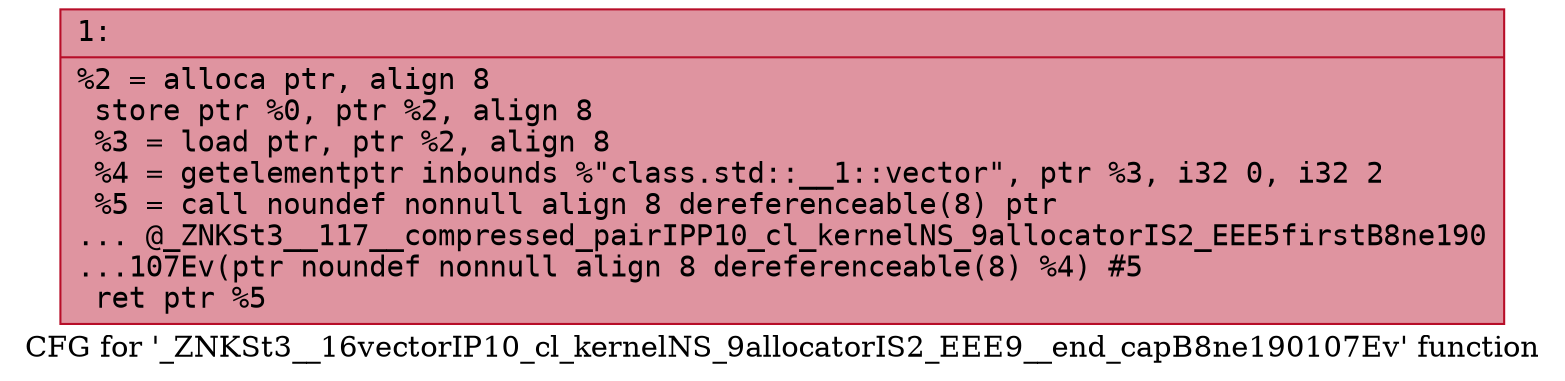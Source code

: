digraph "CFG for '_ZNKSt3__16vectorIP10_cl_kernelNS_9allocatorIS2_EEE9__end_capB8ne190107Ev' function" {
	label="CFG for '_ZNKSt3__16vectorIP10_cl_kernelNS_9allocatorIS2_EEE9__end_capB8ne190107Ev' function";

	Node0x600000d02120 [shape=record,color="#b70d28ff", style=filled, fillcolor="#b70d2870" fontname="Courier",label="{1:\l|  %2 = alloca ptr, align 8\l  store ptr %0, ptr %2, align 8\l  %3 = load ptr, ptr %2, align 8\l  %4 = getelementptr inbounds %\"class.std::__1::vector\", ptr %3, i32 0, i32 2\l  %5 = call noundef nonnull align 8 dereferenceable(8) ptr\l... @_ZNKSt3__117__compressed_pairIPP10_cl_kernelNS_9allocatorIS2_EEE5firstB8ne190\l...107Ev(ptr noundef nonnull align 8 dereferenceable(8) %4) #5\l  ret ptr %5\l}"];
}
